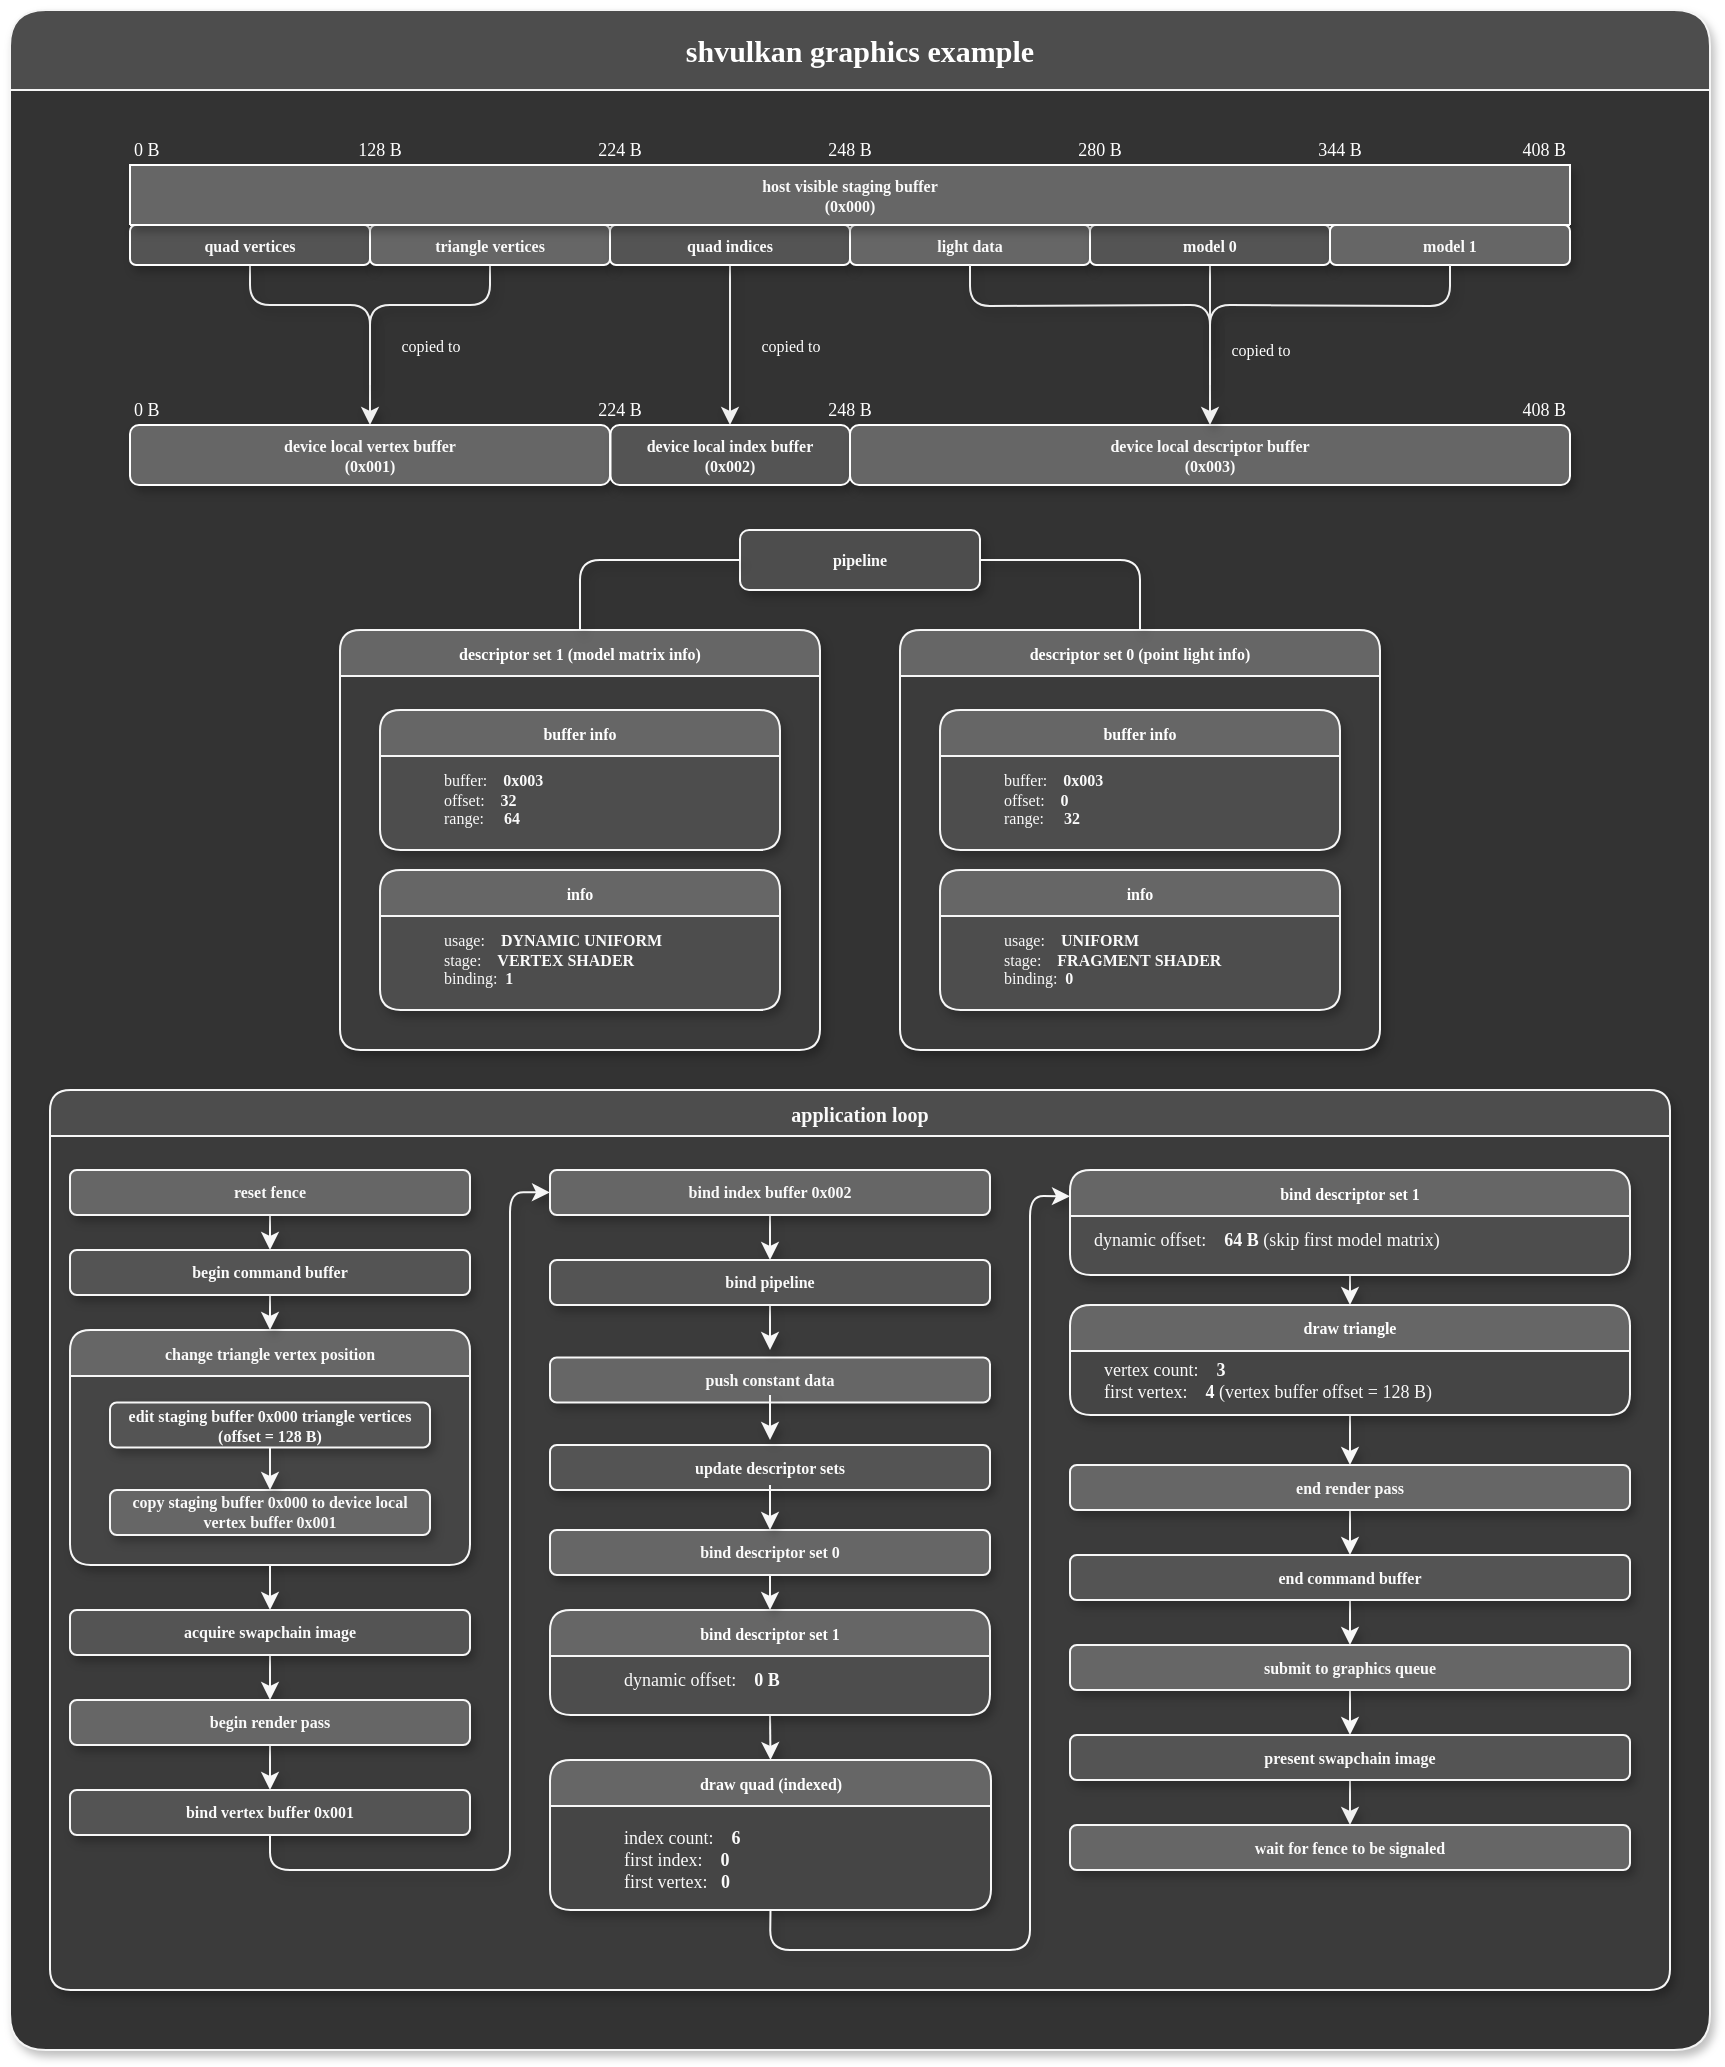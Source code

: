 <mxfile version="20.7.4" type="github">
  <diagram id="msj6TRXzUkbj3XtdeSZy" name="Page-1">
    <mxGraphModel dx="1687" dy="889" grid="1" gridSize="10" guides="1" tooltips="1" connect="1" arrows="1" fold="1" page="1" pageScale="1" pageWidth="850" pageHeight="1100" background="#ffffff" math="0" shadow="0">
      <root>
        <mxCell id="0" />
        <mxCell id="1" parent="0" />
        <mxCell id="vavf1w2fCHCmIrN-eqjR-23" value="&lt;font face=&quot;consolas&quot; style=&quot;font-size: 15px;&quot;&gt;shvulkan graphics example&lt;/font&gt;" style="swimlane;html=1;fontSize=12;startSize=40;labelBackgroundColor=none;whiteSpace=wrap;fontColor=#FFFFFF;fillColor=#4D4D4D;strokeColor=#F5F5F5;strokeWidth=1;rounded=1;swimlaneFillColor=#333333;shadow=1;" parent="1" vertex="1">
          <mxGeometry width="850" height="1020" as="geometry" />
        </mxCell>
        <mxCell id="vavf1w2fCHCmIrN-eqjR-227" value="&lt;font style=&quot;font-size: 10px;&quot;&gt;application loop&lt;/font&gt;" style="swimlane;whiteSpace=wrap;html=1;fontFamily=consolas;fontSize=8;fillColor=#4D4D4D;fontColor=#FAFAFA;strokeColor=#F7F7F7;swimlaneFillColor=#3b3b3b;shadow=1;rounded=1;labelBackgroundColor=none;" parent="vavf1w2fCHCmIrN-eqjR-23" vertex="1">
          <mxGeometry x="20" y="540" width="810" height="450" as="geometry" />
        </mxCell>
        <mxCell id="vavf1w2fCHCmIrN-eqjR-239" value="push constant data" style="whiteSpace=wrap;html=1;align=center;fontFamily=consolas;fontSize=8;fontStyle=1;fillColor=#666666;fontColor=#FAFAFA;strokeColor=#F7F7F7;swimlaneFillColor=none;rounded=1;shadow=1;labelBackgroundColor=none;" parent="vavf1w2fCHCmIrN-eqjR-227" vertex="1">
          <mxGeometry x="250" y="133.75" width="220" height="22.5" as="geometry" />
        </mxCell>
        <mxCell id="vavf1w2fCHCmIrN-eqjR-240" value="update descriptor sets" style="whiteSpace=wrap;html=1;align=center;fontFamily=consolas;fontSize=8;fontStyle=1;fillColor=#545454;fontColor=#FAFAFA;strokeColor=#F7F7F7;swimlaneFillColor=none;rounded=1;shadow=1;labelBackgroundColor=none;" parent="vavf1w2fCHCmIrN-eqjR-227" vertex="1">
          <mxGeometry x="250" y="177.5" width="220" height="22.5" as="geometry" />
        </mxCell>
        <mxCell id="vavf1w2fCHCmIrN-eqjR-241" value="bind descriptor set 0" style="whiteSpace=wrap;html=1;align=center;fontFamily=consolas;fontSize=8;fontStyle=1;fillColor=#666666;fontColor=#FAFAFA;strokeColor=#F7F7F7;swimlaneFillColor=none;rounded=1;shadow=1;labelBackgroundColor=none;" parent="vavf1w2fCHCmIrN-eqjR-227" vertex="1">
          <mxGeometry x="250" y="220" width="220" height="22.5" as="geometry" />
        </mxCell>
        <mxCell id="vavf1w2fCHCmIrN-eqjR-99" value="change triangle vertex position" style="swimlane;whiteSpace=wrap;html=1;fontFamily=consolas;fontSize=8;fontStyle=1;fillColor=#666666;strokeColor=#F7F7F7;fontColor=#FAFAFA;swimlaneFillColor=#454545;rounded=1;shadow=1;labelBackgroundColor=none;" parent="vavf1w2fCHCmIrN-eqjR-23" vertex="1">
          <mxGeometry x="30" y="660" width="200" height="117.5" as="geometry" />
        </mxCell>
        <mxCell id="jcEzH6TltJ--Tu3BSwTK-10" value="" style="endArrow=classic;html=1;exitX=0.5;exitY=1;exitDx=0;exitDy=0;fontFamily=consolas;fontSize=8;fontColor=#FAFAFA;strokeColor=#F0F0F0;strokeWidth=1;rounded=1;shadow=1;labelBackgroundColor=none;" parent="vavf1w2fCHCmIrN-eqjR-23" edge="1">
          <mxGeometry relative="1" as="geometry">
            <mxPoint x="120" y="127.5" as="sourcePoint" />
            <mxPoint x="180" y="207.5" as="targetPoint" />
            <Array as="points">
              <mxPoint x="120" y="147.5" />
              <mxPoint x="180" y="147.5" />
            </Array>
          </mxGeometry>
        </mxCell>
        <mxCell id="jcEzH6TltJ--Tu3BSwTK-11" value="copied to" style="edgeLabel;resizable=0;html=1;align=center;verticalAlign=middle;fontFamily=consolas;fontSize=8;fontColor=#FFFFFF;labelBackgroundColor=none;" parent="jcEzH6TltJ--Tu3BSwTK-10" connectable="0" vertex="1">
          <mxGeometry relative="1" as="geometry">
            <mxPoint x="40" y="20" as="offset" />
          </mxGeometry>
        </mxCell>
        <mxCell id="jcEzH6TltJ--Tu3BSwTK-15" value="" style="endArrow=none;html=1;rounded=1;entryX=0.5;entryY=1;entryDx=0;entryDy=0;fontFamily=consolas;fontSize=8;fontColor=#FAFAFA;strokeColor=#F0F0F0;strokeWidth=1;shadow=1;labelBackgroundColor=none;" parent="vavf1w2fCHCmIrN-eqjR-23" target="vavf1w2fCHCmIrN-eqjR-2" edge="1">
          <mxGeometry width="50" height="50" relative="1" as="geometry">
            <mxPoint x="180" y="187.5" as="sourcePoint" />
            <mxPoint x="240" y="127.5" as="targetPoint" />
            <Array as="points">
              <mxPoint x="180" y="147.5" />
              <mxPoint x="240" y="147.5" />
            </Array>
          </mxGeometry>
        </mxCell>
        <mxCell id="jcEzH6TltJ--Tu3BSwTK-43" value="" style="endArrow=classic;html=1;rounded=1;exitX=0.5;exitY=1;exitDx=0;exitDy=0;entryX=0.5;entryY=0;entryDx=0;entryDy=0;fontFamily=consolas;fontSize=8;fontColor=#FAFAFA;strokeColor=#F0F0F0;shadow=1;strokeWidth=1;labelBackgroundColor=none;" parent="vavf1w2fCHCmIrN-eqjR-23" edge="1">
          <mxGeometry relative="1" as="geometry">
            <mxPoint x="360" y="127.5" as="sourcePoint" />
            <mxPoint x="360" y="207.5" as="targetPoint" />
            <Array as="points">
              <mxPoint x="360" y="167.5" />
            </Array>
          </mxGeometry>
        </mxCell>
        <mxCell id="jcEzH6TltJ--Tu3BSwTK-53" value="copied to" style="edgeLabel;html=1;align=center;verticalAlign=middle;resizable=0;points=[];fontFamily=consolas;fontSize=8;fontColor=#FFFFFF;labelBackgroundColor=none;" parent="jcEzH6TltJ--Tu3BSwTK-43" vertex="1" connectable="0">
          <mxGeometry x="0.101" y="-1" relative="1" as="geometry">
            <mxPoint x="31" y="-4" as="offset" />
          </mxGeometry>
        </mxCell>
        <mxCell id="jcEzH6TltJ--Tu3BSwTK-59" value="" style="endArrow=none;html=1;rounded=1;shadow=1;jumpSize=6;fontFamily=consolas;fontSize=8;fontColor=#FAFAFA;strokeColor=#F0F0F0;strokeWidth=1;labelBackgroundColor=none;" parent="vavf1w2fCHCmIrN-eqjR-23" edge="1">
          <mxGeometry width="50" height="50" relative="1" as="geometry">
            <mxPoint x="600" y="167.5" as="sourcePoint" />
            <mxPoint x="600" y="127.5" as="targetPoint" />
          </mxGeometry>
        </mxCell>
        <mxCell id="jcEzH6TltJ--Tu3BSwTK-64" value="&lt;b style=&quot;font-size: 8px;&quot;&gt;pipeline&lt;/b&gt;" style="whiteSpace=wrap;html=1;align=center;verticalAlign=middle;treeFolding=1;treeMoving=1;newEdgeStyle={&quot;edgeStyle&quot;:&quot;elbowEdgeStyle&quot;,&quot;startArrow&quot;:&quot;none&quot;,&quot;endArrow&quot;:&quot;none&quot;};fontSize=8;fontFamily=consolas;fillColor=#4D4D4D;fontColor=#FAFAFA;strokeColor=#F7F7F7;rounded=1;shadow=1;labelBackgroundColor=none;" parent="vavf1w2fCHCmIrN-eqjR-23" vertex="1" collapsed="1">
          <mxGeometry x="365" y="260" width="120" height="30" as="geometry" />
        </mxCell>
        <mxCell id="jcEzH6TltJ--Tu3BSwTK-80" value="descriptor set 0 (point light info)" style="swimlane;whiteSpace=wrap;html=1;fontSize=8;fontFamily=consolas;fillColor=#666666;strokeColor=#F7F7F7;fontColor=#FFFFFF;rounded=1;swimlaneFillColor=#3B3B3B;strokeWidth=1;shadow=1;labelBackgroundColor=none;" parent="vavf1w2fCHCmIrN-eqjR-23" vertex="1">
          <mxGeometry x="445" y="310" width="240" height="210" as="geometry" />
        </mxCell>
        <mxCell id="jcEzH6TltJ--Tu3BSwTK-81" value="buffer info" style="swimlane;whiteSpace=wrap;html=1;fontSize=8;fontFamily=consolas;fillColor=#666666;fontColor=#FFFFFF;strokeColor=#F7F7F7;rounded=1;swimlaneFillColor=#4D4D4D;shadow=1;labelBackgroundColor=none;" parent="jcEzH6TltJ--Tu3BSwTK-80" vertex="1">
          <mxGeometry x="20" y="40" width="200" height="70" as="geometry" />
        </mxCell>
        <mxCell id="jcEzH6TltJ--Tu3BSwTK-82" value="buffer:&amp;nbsp; &amp;nbsp;&amp;nbsp;&lt;b style=&quot;font-size: 8px;&quot;&gt;0x003&lt;/b&gt;&lt;br style=&quot;font-size: 8px;&quot;&gt;offset:&amp;nbsp; &amp;nbsp;&amp;nbsp;&lt;b style=&quot;font-size: 8px;&quot;&gt;0&lt;br style=&quot;font-size: 8px;&quot;&gt;&lt;/b&gt;range:&amp;nbsp; &amp;nbsp; &amp;nbsp;&lt;b style=&quot;font-size: 8px;&quot;&gt;32&lt;/b&gt;" style="text;html=1;align=left;verticalAlign=middle;resizable=0;points=[];autosize=1;strokeColor=none;fillColor=none;fontSize=8;fontFamily=consolas;fontColor=#FAFAFA;labelBackgroundColor=none;shadow=1;" parent="jcEzH6TltJ--Tu3BSwTK-81" vertex="1">
          <mxGeometry x="30" y="25" width="90" height="40" as="geometry" />
        </mxCell>
        <mxCell id="jcEzH6TltJ--Tu3BSwTK-91" value="info" style="swimlane;whiteSpace=wrap;html=1;fontSize=8;fontFamily=consolas;fillColor=#666666;fontColor=#FFFFFF;strokeColor=#F7F7F7;rounded=1;swimlaneFillColor=#4D4D4D;shadow=1;labelBackgroundColor=none;" parent="jcEzH6TltJ--Tu3BSwTK-80" vertex="1">
          <mxGeometry x="20" y="120" width="200" height="70" as="geometry" />
        </mxCell>
        <mxCell id="jcEzH6TltJ--Tu3BSwTK-92" value="usage:&amp;nbsp; &amp;nbsp;&amp;nbsp;&lt;b style=&quot;font-size: 8px;&quot;&gt;UNIFORM&lt;/b&gt;&lt;br style=&quot;font-size: 8px;&quot;&gt;stage:&amp;nbsp; &amp;nbsp; &lt;b style=&quot;font-size: 8px;&quot;&gt;FRAGMENT&lt;/b&gt;&amp;nbsp;&lt;b style=&quot;font-size: 8px;&quot;&gt;SHADER&lt;/b&gt;&lt;br style=&quot;font-size: 8px;&quot;&gt;binding:&amp;nbsp; &lt;b style=&quot;font-size: 8px;&quot;&gt;0&lt;/b&gt;" style="text;html=1;align=left;verticalAlign=middle;resizable=0;points=[];autosize=1;strokeColor=none;fillColor=none;fontSize=8;fontFamily=consolas;fontColor=#FAFAFA;labelBackgroundColor=none;shadow=1;" parent="jcEzH6TltJ--Tu3BSwTK-91" vertex="1">
          <mxGeometry x="30" y="25" width="130" height="40" as="geometry" />
        </mxCell>
        <mxCell id="jcEzH6TltJ--Tu3BSwTK-93" value="descriptor set 1 (model matrix info)" style="swimlane;whiteSpace=wrap;html=1;fontSize=8;fontFamily=consolas;fillColor=#666666;fontColor=#FFFFFF;strokeColor=#F7F7F7;rounded=1;swimlaneFillColor=#3B3B3B;shadow=1;labelBackgroundColor=none;" parent="vavf1w2fCHCmIrN-eqjR-23" vertex="1">
          <mxGeometry x="165" y="310" width="240" height="210" as="geometry" />
        </mxCell>
        <mxCell id="jcEzH6TltJ--Tu3BSwTK-94" value="buffer info" style="swimlane;whiteSpace=wrap;html=1;fontSize=8;fontFamily=consolas;fillColor=#666666;strokeColor=#F7F7F7;fontColor=#FFFFFF;rounded=1;swimlaneFillColor=#4D4D4D;shadow=1;labelBackgroundColor=none;" parent="jcEzH6TltJ--Tu3BSwTK-93" vertex="1">
          <mxGeometry x="20" y="40" width="200" height="70" as="geometry" />
        </mxCell>
        <mxCell id="jcEzH6TltJ--Tu3BSwTK-95" value="buffer:&amp;nbsp; &amp;nbsp;&amp;nbsp;&lt;b style=&quot;font-size: 8px;&quot;&gt;0x003&lt;/b&gt;&lt;br style=&quot;font-size: 8px;&quot;&gt;offset:&amp;nbsp; &amp;nbsp; &lt;b style=&quot;font-size: 8px;&quot;&gt;32&lt;br style=&quot;font-size: 8px;&quot;&gt;&lt;/b&gt;range:&amp;nbsp; &amp;nbsp; &amp;nbsp;&lt;b style=&quot;font-size: 8px;&quot;&gt;64&lt;/b&gt;" style="text;html=1;align=left;verticalAlign=middle;resizable=0;points=[];autosize=1;strokeColor=none;fillColor=none;fontSize=8;fontFamily=consolas;fontColor=#FAFAFA;labelBackgroundColor=none;shadow=1;" parent="jcEzH6TltJ--Tu3BSwTK-94" vertex="1">
          <mxGeometry x="30" y="25" width="90" height="40" as="geometry" />
        </mxCell>
        <mxCell id="jcEzH6TltJ--Tu3BSwTK-96" value="info" style="swimlane;whiteSpace=wrap;html=1;fontSize=8;fontFamily=consolas;fillColor=#666666;strokeColor=#F7F7F7;fontColor=#FFFFFF;rounded=1;swimlaneFillColor=#4D4D4D;shadow=1;labelBackgroundColor=none;" parent="jcEzH6TltJ--Tu3BSwTK-93" vertex="1">
          <mxGeometry x="20" y="120" width="200" height="70" as="geometry" />
        </mxCell>
        <mxCell id="jcEzH6TltJ--Tu3BSwTK-97" value="usage:&amp;nbsp; &amp;nbsp;&amp;nbsp;&lt;b style=&quot;font-size: 8px;&quot;&gt;DYNAMIC UNIFORM&lt;/b&gt;&lt;br style=&quot;font-size: 8px;&quot;&gt;stage:&amp;nbsp; &amp;nbsp; &lt;b style=&quot;font-size: 8px;&quot;&gt;VERTEX SHADER&lt;/b&gt;&lt;br style=&quot;font-size: 8px;&quot;&gt;binding:&amp;nbsp; &lt;b style=&quot;font-size: 8px;&quot;&gt;1&lt;/b&gt;" style="text;html=1;align=left;verticalAlign=middle;resizable=0;points=[];autosize=1;strokeColor=none;fillColor=none;fontSize=8;fontFamily=consolas;fontColor=#FAFAFA;labelBackgroundColor=none;shadow=1;" parent="jcEzH6TltJ--Tu3BSwTK-96" vertex="1">
          <mxGeometry x="30" y="25" width="130" height="40" as="geometry" />
        </mxCell>
        <mxCell id="vavf1w2fCHCmIrN-eqjR-1" value="&lt;b style=&quot;font-size: 8px;&quot;&gt;&lt;font style=&quot;font-size: 8px;&quot;&gt;quad vertices&lt;/font&gt;&lt;/b&gt;" style="rounded=1;whiteSpace=wrap;html=1;labelBackgroundColor=none;fontFamily=consolas;fontSize=8;fillColor=#545454;fontColor=#FAFAFA;strokeColor=#FFFFFF;strokeWidth=1;shadow=1;swimlaneFillColor=none;" parent="vavf1w2fCHCmIrN-eqjR-23" vertex="1">
          <mxGeometry x="60" y="107.5" width="120" height="20" as="geometry" />
        </mxCell>
        <mxCell id="vavf1w2fCHCmIrN-eqjR-2" value="&lt;b style=&quot;font-size: 8px;&quot;&gt;triangle vertices&lt;/b&gt;" style="rounded=1;whiteSpace=wrap;html=1;labelBackgroundColor=none;fontFamily=consolas;fontSize=8;fillColor=#666666;fontColor=#FAFAFA;strokeColor=#FFFFFF;strokeWidth=1;shadow=1;swimlaneFillColor=none;" parent="vavf1w2fCHCmIrN-eqjR-23" vertex="1">
          <mxGeometry x="180" y="107.5" width="120" height="20" as="geometry" />
        </mxCell>
        <mxCell id="vavf1w2fCHCmIrN-eqjR-3" value="&lt;b style=&quot;font-size: 8px;&quot;&gt;quad indices&lt;/b&gt;" style="rounded=1;whiteSpace=wrap;html=1;labelBackgroundColor=none;fontFamily=consolas;fontSize=8;fillColor=#545454;fontColor=#FAFAFA;strokeColor=#FFFFFF;strokeWidth=1;shadow=1;swimlaneFillColor=none;" parent="vavf1w2fCHCmIrN-eqjR-23" vertex="1">
          <mxGeometry x="300" y="107.5" width="120" height="20" as="geometry" />
        </mxCell>
        <mxCell id="vavf1w2fCHCmIrN-eqjR-4" value="&lt;b style=&quot;font-size: 8px;&quot;&gt;light data&lt;/b&gt;" style="rounded=1;whiteSpace=wrap;html=1;labelBackgroundColor=none;fontFamily=consolas;fontSize=8;fillColor=#666666;fontColor=#FAFAFA;strokeColor=#FFFFFF;strokeWidth=1;shadow=1;swimlaneFillColor=none;" parent="vavf1w2fCHCmIrN-eqjR-23" vertex="1">
          <mxGeometry x="420" y="107.5" width="120" height="20" as="geometry" />
        </mxCell>
        <mxCell id="vavf1w2fCHCmIrN-eqjR-5" value="&lt;b style=&quot;font-size: 8px;&quot;&gt;model 0&lt;/b&gt;" style="rounded=1;whiteSpace=wrap;html=1;labelBackgroundColor=none;fontFamily=consolas;fontSize=8;fillColor=#545454;fontColor=#FAFAFA;strokeColor=#FFFFFF;strokeWidth=1;shadow=1;swimlaneFillColor=none;" parent="vavf1w2fCHCmIrN-eqjR-23" vertex="1">
          <mxGeometry x="540" y="107.5" width="120" height="20" as="geometry" />
        </mxCell>
        <mxCell id="vavf1w2fCHCmIrN-eqjR-16" value="&lt;font style=&quot;font-size: 8px;&quot;&gt;host visible staging buffer&lt;br&gt;(0x000)&lt;br&gt;&lt;/font&gt;" style="swimlane;whiteSpace=wrap;html=1;startSize=30;fontFamily=consolas;fontSize=8;fillColor=#666666;strokeColor=#FFFFFF;fontColor=#FAFAFA;rounded=1;strokeWidth=1;shadow=1;labelBackgroundColor=none;swimlaneFillColor=none;" parent="vavf1w2fCHCmIrN-eqjR-23" vertex="1">
          <mxGeometry x="60" y="77.5" width="720" height="30" as="geometry">
            <mxRectangle x="40" y="200" width="120" height="30" as="alternateBounds" />
          </mxGeometry>
        </mxCell>
        <mxCell id="vavf1w2fCHCmIrN-eqjR-6" value="&lt;b style=&quot;font-size: 8px;&quot;&gt;model 1&lt;/b&gt;" style="rounded=1;whiteSpace=wrap;html=1;labelBackgroundColor=none;fontFamily=consolas;fontSize=8;fillColor=#666666;fontColor=#FAFAFA;strokeColor=#FFFFFF;strokeWidth=1;shadow=1;swimlaneFillColor=none;" parent="vavf1w2fCHCmIrN-eqjR-23" vertex="1">
          <mxGeometry x="660" y="107.5" width="120" height="20" as="geometry" />
        </mxCell>
        <mxCell id="vavf1w2fCHCmIrN-eqjR-205" style="edgeStyle=none;rounded=0;jumpSize=6;orthogonalLoop=1;jettySize=auto;html=1;exitX=0.5;exitY=1;exitDx=0;exitDy=0;entryX=0.5;entryY=0;entryDx=0;entryDy=0;shadow=1;fontFamily=consolas;fontSize=8;sourcePerimeterSpacing=100;strokeColor=#F7F7F7;fontColor=#FAFAFA;labelBackgroundColor=none;" parent="vavf1w2fCHCmIrN-eqjR-23" source="vavf1w2fCHCmIrN-eqjR-95" target="vavf1w2fCHCmIrN-eqjR-96" edge="1">
          <mxGeometry relative="1" as="geometry" />
        </mxCell>
        <mxCell id="vavf1w2fCHCmIrN-eqjR-95" value="reset fence" style="whiteSpace=wrap;html=1;align=center;fontFamily=consolas;fontSize=8;fontStyle=1;fillColor=#666666;strokeColor=#F7F7F7;fontColor=#FAFAFA;rounded=1;swimlaneFillColor=none;shadow=1;labelBackgroundColor=none;" parent="vavf1w2fCHCmIrN-eqjR-23" vertex="1">
          <mxGeometry x="30" y="580" width="200" height="22.5" as="geometry" />
        </mxCell>
        <mxCell id="vavf1w2fCHCmIrN-eqjR-208" style="edgeStyle=none;rounded=0;jumpSize=6;orthogonalLoop=1;jettySize=auto;html=1;exitX=0.5;exitY=1;exitDx=0;exitDy=0;entryX=0.5;entryY=0;entryDx=0;entryDy=0;shadow=1;fontFamily=consolas;fontSize=8;sourcePerimeterSpacing=100;strokeColor=#F7F7F7;fontColor=#FAFAFA;labelBackgroundColor=none;" parent="vavf1w2fCHCmIrN-eqjR-23" source="vavf1w2fCHCmIrN-eqjR-96" target="vavf1w2fCHCmIrN-eqjR-99" edge="1">
          <mxGeometry relative="1" as="geometry" />
        </mxCell>
        <mxCell id="vavf1w2fCHCmIrN-eqjR-96" value="begin command buffer" style="whiteSpace=wrap;html=1;align=center;fontFamily=consolas;fontSize=8;fontStyle=1;fillColor=#545454;strokeColor=#F7F7F7;fontColor=#FAFAFA;swimlaneFillColor=none;rounded=1;shadow=1;labelBackgroundColor=none;" parent="vavf1w2fCHCmIrN-eqjR-23" vertex="1">
          <mxGeometry x="30" y="620" width="200" height="22.5" as="geometry" />
        </mxCell>
        <mxCell id="vavf1w2fCHCmIrN-eqjR-209" style="edgeStyle=none;rounded=0;jumpSize=6;orthogonalLoop=1;jettySize=auto;html=1;exitX=0.5;exitY=1;exitDx=0;exitDy=0;entryX=0.5;entryY=0;entryDx=0;entryDy=0;shadow=1;fontFamily=consolas;fontSize=8;sourcePerimeterSpacing=100;strokeColor=#F7F7F7;fontColor=#FAFAFA;labelBackgroundColor=none;" parent="vavf1w2fCHCmIrN-eqjR-23" source="vavf1w2fCHCmIrN-eqjR-99" target="vavf1w2fCHCmIrN-eqjR-104" edge="1">
          <mxGeometry relative="1" as="geometry" />
        </mxCell>
        <mxCell id="vavf1w2fCHCmIrN-eqjR-199" style="edgeStyle=none;rounded=0;jumpSize=6;orthogonalLoop=1;jettySize=auto;html=1;exitX=0.5;exitY=1;exitDx=0;exitDy=0;entryX=0.5;entryY=0;entryDx=0;entryDy=0;shadow=1;fontFamily=consolas;fontSize=8;sourcePerimeterSpacing=100;strokeColor=#F7F7F7;fontColor=#FAFAFA;labelBackgroundColor=none;" parent="vavf1w2fCHCmIrN-eqjR-23" source="vavf1w2fCHCmIrN-eqjR-104" target="vavf1w2fCHCmIrN-eqjR-106" edge="1">
          <mxGeometry relative="1" as="geometry" />
        </mxCell>
        <mxCell id="vavf1w2fCHCmIrN-eqjR-104" value="acquire swapchain image" style="whiteSpace=wrap;html=1;align=center;fontFamily=consolas;fontSize=8;fontStyle=1;fillColor=#545454;strokeColor=#F7F7F7;fontColor=#FAFAFA;swimlaneFillColor=none;rounded=1;shadow=1;labelBackgroundColor=none;" parent="vavf1w2fCHCmIrN-eqjR-23" vertex="1">
          <mxGeometry x="30" y="800" width="200" height="22.5" as="geometry" />
        </mxCell>
        <mxCell id="vavf1w2fCHCmIrN-eqjR-197" style="edgeStyle=none;rounded=0;jumpSize=6;orthogonalLoop=1;jettySize=auto;html=1;exitX=0.5;exitY=1;exitDx=0;exitDy=0;entryX=0.5;entryY=0;entryDx=0;entryDy=0;shadow=1;fontFamily=consolas;fontSize=8;sourcePerimeterSpacing=100;strokeColor=#F7F7F7;fontColor=#FAFAFA;labelBackgroundColor=none;" parent="vavf1w2fCHCmIrN-eqjR-23" source="vavf1w2fCHCmIrN-eqjR-106" target="vavf1w2fCHCmIrN-eqjR-108" edge="1">
          <mxGeometry relative="1" as="geometry" />
        </mxCell>
        <mxCell id="vavf1w2fCHCmIrN-eqjR-106" value="begin render pass" style="whiteSpace=wrap;html=1;align=center;fontFamily=consolas;fontSize=8;fontStyle=1;fillColor=#666666;strokeColor=#F7F7F7;fontColor=#FAFAFA;swimlaneFillColor=none;rounded=1;shadow=1;labelBackgroundColor=none;" parent="vavf1w2fCHCmIrN-eqjR-23" vertex="1">
          <mxGeometry x="30" y="845" width="200" height="22.5" as="geometry" />
        </mxCell>
        <mxCell id="vavf1w2fCHCmIrN-eqjR-108" value="bind vertex buffer 0x001" style="whiteSpace=wrap;html=1;align=center;fontFamily=consolas;fontSize=8;fontStyle=1;fillColor=#545454;strokeColor=#F7F7F7;fontColor=#FAFAFA;swimlaneFillColor=none;rounded=1;shadow=1;labelBackgroundColor=none;" parent="vavf1w2fCHCmIrN-eqjR-23" vertex="1">
          <mxGeometry x="30" y="890" width="200" height="22.5" as="geometry" />
        </mxCell>
        <mxCell id="vavf1w2fCHCmIrN-eqjR-109" value="" style="endArrow=classic;html=1;rounded=1;shadow=1;fontFamily=consolas;fontSize=8;sourcePerimeterSpacing=100;jumpSize=6;exitX=0.5;exitY=1;exitDx=0;exitDy=0;fontStyle=1;entryX=0;entryY=0.5;entryDx=0;entryDy=0;strokeColor=#F7F7F7;fontColor=#FAFAFA;labelBackgroundColor=none;" parent="vavf1w2fCHCmIrN-eqjR-23" source="vavf1w2fCHCmIrN-eqjR-108" target="vavf1w2fCHCmIrN-eqjR-141" edge="1">
          <mxGeometry width="50" height="50" relative="1" as="geometry">
            <mxPoint x="132.86" y="912.5" as="sourcePoint" />
            <mxPoint x="290" y="690" as="targetPoint" />
            <Array as="points">
              <mxPoint x="130" y="930" />
              <mxPoint x="250" y="930" />
              <mxPoint x="250" y="591" />
            </Array>
          </mxGeometry>
        </mxCell>
        <mxCell id="vavf1w2fCHCmIrN-eqjR-211" style="edgeStyle=none;rounded=0;jumpSize=6;orthogonalLoop=1;jettySize=auto;html=1;exitX=0.5;exitY=1;exitDx=0;exitDy=0;entryX=0.5;entryY=0;entryDx=0;entryDy=0;shadow=1;fontFamily=consolas;fontSize=8;sourcePerimeterSpacing=100;strokeColor=#F7F7F7;fontColor=#FAFAFA;labelBackgroundColor=none;" parent="vavf1w2fCHCmIrN-eqjR-23" source="vavf1w2fCHCmIrN-eqjR-141" target="vavf1w2fCHCmIrN-eqjR-143" edge="1">
          <mxGeometry relative="1" as="geometry" />
        </mxCell>
        <mxCell id="vavf1w2fCHCmIrN-eqjR-141" value="bind index buffer 0x002" style="whiteSpace=wrap;html=1;align=center;fontFamily=consolas;fontSize=8;fontStyle=1;fillColor=#666666;fontColor=#FAFAFA;strokeColor=#F7F7F7;swimlaneFillColor=none;rounded=1;shadow=1;labelBackgroundColor=none;" parent="vavf1w2fCHCmIrN-eqjR-23" vertex="1">
          <mxGeometry x="270" y="580" width="220" height="22.5" as="geometry" />
        </mxCell>
        <mxCell id="vavf1w2fCHCmIrN-eqjR-214" style="edgeStyle=none;rounded=0;jumpSize=6;orthogonalLoop=1;jettySize=auto;html=1;exitX=0.5;exitY=1;exitDx=0;exitDy=0;entryX=0.5;entryY=0;entryDx=0;entryDy=0;shadow=1;fontFamily=consolas;fontSize=8;sourcePerimeterSpacing=100;strokeColor=#F7F7F7;fontColor=#FAFAFA;labelBackgroundColor=none;" parent="vavf1w2fCHCmIrN-eqjR-23" source="vavf1w2fCHCmIrN-eqjR-143" edge="1">
          <mxGeometry relative="1" as="geometry">
            <mxPoint x="380" y="670" as="targetPoint" />
          </mxGeometry>
        </mxCell>
        <mxCell id="vavf1w2fCHCmIrN-eqjR-143" value="bind pipeline" style="whiteSpace=wrap;html=1;align=center;fontFamily=consolas;fontSize=8;fontStyle=1;fillColor=#545454;fontColor=#FAFAFA;strokeColor=#F7F7F7;swimlaneFillColor=none;rounded=1;shadow=1;labelBackgroundColor=none;" parent="vavf1w2fCHCmIrN-eqjR-23" vertex="1">
          <mxGeometry x="270" y="625" width="220" height="22.5" as="geometry" />
        </mxCell>
        <mxCell id="vavf1w2fCHCmIrN-eqjR-215" style="edgeStyle=none;rounded=0;jumpSize=6;orthogonalLoop=1;jettySize=auto;html=1;exitX=0.5;exitY=1;exitDx=0;exitDy=0;entryX=0.5;entryY=0;entryDx=0;entryDy=0;shadow=1;fontFamily=consolas;fontSize=8;sourcePerimeterSpacing=100;strokeColor=#F7F7F7;fontColor=#FAFAFA;labelBackgroundColor=none;" parent="vavf1w2fCHCmIrN-eqjR-23" edge="1">
          <mxGeometry relative="1" as="geometry">
            <mxPoint x="380" y="692.5" as="sourcePoint" />
            <mxPoint x="380" y="715" as="targetPoint" />
          </mxGeometry>
        </mxCell>
        <mxCell id="vavf1w2fCHCmIrN-eqjR-216" style="edgeStyle=none;rounded=0;jumpSize=6;orthogonalLoop=1;jettySize=auto;html=1;exitX=0.5;exitY=1;exitDx=0;exitDy=0;entryX=0.5;entryY=0;entryDx=0;entryDy=0;shadow=1;fontFamily=consolas;fontSize=8;sourcePerimeterSpacing=100;strokeColor=#F7F7F7;fontColor=#FAFAFA;labelBackgroundColor=none;" parent="vavf1w2fCHCmIrN-eqjR-23" edge="1">
          <mxGeometry relative="1" as="geometry">
            <mxPoint x="380" y="737.5" as="sourcePoint" />
            <mxPoint x="380" y="760" as="targetPoint" />
          </mxGeometry>
        </mxCell>
        <mxCell id="vavf1w2fCHCmIrN-eqjR-219" style="edgeStyle=none;rounded=0;jumpSize=6;orthogonalLoop=1;jettySize=auto;html=1;exitX=0.5;exitY=1;exitDx=0;exitDy=0;entryX=0.5;entryY=0;entryDx=0;entryDy=0;shadow=1;fontFamily=consolas;fontSize=8;sourcePerimeterSpacing=100;strokeColor=#F7F7F7;fontColor=#FAFAFA;labelBackgroundColor=none;" parent="vavf1w2fCHCmIrN-eqjR-23" source="vavf1w2fCHCmIrN-eqjR-149" target="vavf1w2fCHCmIrN-eqjR-154" edge="1">
          <mxGeometry relative="1" as="geometry" />
        </mxCell>
        <mxCell id="vavf1w2fCHCmIrN-eqjR-149" value="bind descriptor set 1" style="swimlane;whiteSpace=wrap;html=1;fontFamily=consolas;fontSize=8;fillColor=#666666;fontColor=#FFFFFF;strokeColor=#F7F7F7;swimlaneFillColor=#4D4D4D;rounded=1;shadow=1;labelBackgroundColor=none;" parent="vavf1w2fCHCmIrN-eqjR-23" vertex="1">
          <mxGeometry x="270" y="800" width="220" height="52.5" as="geometry" />
        </mxCell>
        <mxCell id="vavf1w2fCHCmIrN-eqjR-150" value="dynamic offset:&amp;nbsp; &amp;nbsp;&amp;nbsp;&lt;b&gt;0 B&lt;/b&gt;" style="text;html=1;align=left;verticalAlign=middle;resizable=0;points=[];autosize=1;strokeColor=none;fillColor=none;fontSize=9;fontFamily=consolas;fontColor=#FAFAFA;shadow=1;labelBackgroundColor=none;" parent="vavf1w2fCHCmIrN-eqjR-149" vertex="1">
          <mxGeometry x="35" y="25" width="130" height="20" as="geometry" />
        </mxCell>
        <mxCell id="vavf1w2fCHCmIrN-eqjR-218" style="edgeStyle=none;rounded=0;jumpSize=6;orthogonalLoop=1;jettySize=auto;html=1;exitX=0.5;exitY=1;exitDx=0;exitDy=0;entryX=0.5;entryY=0;entryDx=0;entryDy=0;shadow=1;fontFamily=consolas;fontSize=8;sourcePerimeterSpacing=100;strokeColor=#F7F7F7;fontColor=#FAFAFA;labelBackgroundColor=none;" parent="vavf1w2fCHCmIrN-eqjR-23" target="vavf1w2fCHCmIrN-eqjR-149" edge="1">
          <mxGeometry relative="1" as="geometry">
            <mxPoint x="380" y="782.5" as="sourcePoint" />
          </mxGeometry>
        </mxCell>
        <mxCell id="vavf1w2fCHCmIrN-eqjR-154" value="draw quad (indexed)" style="swimlane;whiteSpace=wrap;html=1;fontFamily=consolas;fontSize=8;fillColor=#666666;strokeColor=#F7F7F7;fontColor=#FFFFFF;swimlaneFillColor=#454545;rounded=1;shadow=1;labelBackgroundColor=none;" parent="vavf1w2fCHCmIrN-eqjR-23" vertex="1">
          <mxGeometry x="270" y="875" width="220.5" height="75" as="geometry" />
        </mxCell>
        <mxCell id="vavf1w2fCHCmIrN-eqjR-156" value="" style="endArrow=classic;html=1;shadow=1;fontFamily=consolas;fontSize=8;sourcePerimeterSpacing=100;jumpSize=6;entryX=0;entryY=0.25;entryDx=0;entryDy=0;exitX=0.5;exitY=1;exitDx=0;exitDy=0;strokeColor=#F7F7F7;fontColor=#FAFAFA;labelBackgroundColor=none;rounded=1;" parent="vavf1w2fCHCmIrN-eqjR-23" source="vavf1w2fCHCmIrN-eqjR-154" target="vavf1w2fCHCmIrN-eqjR-172" edge="1">
          <mxGeometry width="50" height="50" relative="1" as="geometry">
            <mxPoint x="380" y="970" as="sourcePoint" />
            <mxPoint x="530" y="590" as="targetPoint" />
            <Array as="points">
              <mxPoint x="380" y="970" />
              <mxPoint x="510" y="970" />
              <mxPoint x="510" y="593" />
            </Array>
          </mxGeometry>
        </mxCell>
        <mxCell id="vavf1w2fCHCmIrN-eqjR-222" style="edgeStyle=none;rounded=0;jumpSize=6;orthogonalLoop=1;jettySize=auto;html=1;exitX=0.5;exitY=1;exitDx=0;exitDy=0;entryX=0.5;entryY=0;entryDx=0;entryDy=0;shadow=1;fontFamily=consolas;fontSize=8;sourcePerimeterSpacing=100;strokeColor=#F7F7F7;fontColor=#FAFAFA;labelBackgroundColor=none;" parent="vavf1w2fCHCmIrN-eqjR-23" source="vavf1w2fCHCmIrN-eqjR-172" target="vavf1w2fCHCmIrN-eqjR-175" edge="1">
          <mxGeometry relative="1" as="geometry" />
        </mxCell>
        <mxCell id="vavf1w2fCHCmIrN-eqjR-172" value="bind descriptor set 1" style="swimlane;whiteSpace=wrap;html=1;fontFamily=consolas;fontSize=8;fillColor=#666666;fontColor=#FFFFFF;strokeColor=#F7F7F7;swimlaneFillColor=#4D4D4D;rounded=1;shadow=1;labelBackgroundColor=none;" parent="vavf1w2fCHCmIrN-eqjR-23" vertex="1">
          <mxGeometry x="530" y="580" width="280" height="52.5" as="geometry" />
        </mxCell>
        <mxCell id="vavf1w2fCHCmIrN-eqjR-173" value="dynamic offset:&amp;nbsp; &amp;nbsp; &lt;b&gt;64&amp;nbsp;B &lt;/b&gt;(skip first model matrix)" style="text;html=1;align=left;verticalAlign=middle;resizable=0;points=[];autosize=1;strokeColor=none;fillColor=none;fontSize=9;fontFamily=consolas;fontColor=#FAFAFA;shadow=1;labelBackgroundColor=none;" parent="vavf1w2fCHCmIrN-eqjR-172" vertex="1">
          <mxGeometry x="10.0" y="25" width="270" height="20" as="geometry" />
        </mxCell>
        <mxCell id="vavf1w2fCHCmIrN-eqjR-224" style="edgeStyle=none;rounded=0;jumpSize=6;orthogonalLoop=1;jettySize=auto;html=1;exitX=0.5;exitY=1;exitDx=0;exitDy=0;entryX=0.5;entryY=0;entryDx=0;entryDy=0;shadow=1;fontFamily=consolas;fontSize=8;sourcePerimeterSpacing=100;strokeColor=#F7F7F7;fontColor=#FAFAFA;labelBackgroundColor=none;" parent="vavf1w2fCHCmIrN-eqjR-23" source="vavf1w2fCHCmIrN-eqjR-175" target="vavf1w2fCHCmIrN-eqjR-178" edge="1">
          <mxGeometry relative="1" as="geometry" />
        </mxCell>
        <mxCell id="vavf1w2fCHCmIrN-eqjR-175" value="draw triangle" style="swimlane;whiteSpace=wrap;html=1;fontFamily=consolas;fontSize=8;fillColor=#666666;strokeColor=#F7F7F7;fontColor=#FFFFFF;rounded=1;shadow=1;swimlaneFillColor=#454545;labelBackgroundColor=none;" parent="vavf1w2fCHCmIrN-eqjR-23" vertex="1">
          <mxGeometry x="530" y="647.5" width="280" height="55" as="geometry" />
        </mxCell>
        <mxCell id="vavf1w2fCHCmIrN-eqjR-223" style="edgeStyle=none;rounded=0;jumpSize=6;orthogonalLoop=1;jettySize=auto;html=1;exitX=0.5;exitY=1;exitDx=0;exitDy=0;entryX=0.5;entryY=0;entryDx=0;entryDy=0;shadow=1;fontFamily=consolas;fontSize=8;sourcePerimeterSpacing=100;strokeColor=#F7F7F7;fontColor=#FAFAFA;labelBackgroundColor=none;" parent="vavf1w2fCHCmIrN-eqjR-23" source="vavf1w2fCHCmIrN-eqjR-178" target="vavf1w2fCHCmIrN-eqjR-180" edge="1">
          <mxGeometry relative="1" as="geometry" />
        </mxCell>
        <mxCell id="vavf1w2fCHCmIrN-eqjR-178" value="end render pass" style="whiteSpace=wrap;html=1;align=center;fontFamily=consolas;fontSize=8;fontStyle=1;fillColor=#666666;fontColor=#FAFAFA;strokeColor=#F7F7F7;swimlaneFillColor=none;rounded=1;shadow=1;labelBackgroundColor=none;" parent="vavf1w2fCHCmIrN-eqjR-23" vertex="1">
          <mxGeometry x="530" y="727.5" width="280" height="22.5" as="geometry" />
        </mxCell>
        <mxCell id="vavf1w2fCHCmIrN-eqjR-225" style="edgeStyle=none;rounded=0;jumpSize=6;orthogonalLoop=1;jettySize=auto;html=1;exitX=0.5;exitY=1;exitDx=0;exitDy=0;entryX=0.5;entryY=0;entryDx=0;entryDy=0;shadow=1;fontFamily=consolas;fontSize=8;sourcePerimeterSpacing=100;strokeColor=#F7F7F7;fontColor=#FAFAFA;labelBackgroundColor=none;" parent="vavf1w2fCHCmIrN-eqjR-23" source="vavf1w2fCHCmIrN-eqjR-180" target="vavf1w2fCHCmIrN-eqjR-182" edge="1">
          <mxGeometry relative="1" as="geometry" />
        </mxCell>
        <mxCell id="vavf1w2fCHCmIrN-eqjR-180" value="end command buffer&lt;span data-darkreader-inline-color=&quot;&quot; style=&quot;font-family: monospace; font-size: 0px; font-weight: 400; text-align: start; --darkreader-inline-color:rgba(222, 220, 217, 0);&quot;&gt;%3CmxGraphModel%3E%3Croot%3E%3CmxCell%20id%3D%220%22%2F%3E%3CmxCell%20id%3D%221%22%20parent%3D%220%22%2F%3E%3CmxCell%20id%3D%222%22%20value%3D%22%22%20style%3D%22endArrow%3Dclassic%3Bhtml%3D1%3Brounded%3D0%3Bshadow%3D0%3BfontFamily%3Dconsolas%3BfontSize%3D8%3BsourcePerimeterSpacing%3D100%3BjumpSize%3D6%3BexitX%3D0.5%3BexitY%3D1%3BexitDx%3D0%3BexitDy%3D0%3BentryX%3D0.5%3BentryY%3D0%3BentryDx%3D0%3BentryDy%3D0%3BfontStyle%3D1%22%20edge%3D%221%22%20target%3D%223%22%20parent%3D%221%22%3E%3CmxGeometry%20width%3D%2250%22%20height%3D%2250%22%20relative%3D%221%22%20as%3D%22geometry%22%3E%3CmxPoint%20x%3D%22648.61%22%20y%3D%221150%22%20as%3D%22sourcePoint%22%2F%3E%3CmxPoint%20x%3D%22-731.39%22%20y%3D%22395%22%20as%3D%22targetPoint%22%2F%3E%3C%2FmxGeometry%3E%3C%2FmxCell%3E%3CmxCell%20id%3D%223%22%20value%3D%22end%20render%20pass%22%20style%3D%22whiteSpace%3Dwrap%3Bhtml%3D1%3Balign%3Dcenter%3BfontFamily%3Dconsolas%3BfontSize%3D8%3BfontStyle%3D1%22%20vertex%3D%221%22%20parent%3D%221%22%3E%3CmxGeometry%20x%3D%22588.75%22%20y%3D%221172.5%22%20width%3D%22120%22%20height%3D%2222.5%22%20as%3D%22geometry%22%2F%3E%3C%2FmxCell%3E%3C%2Froot%3E%3C%2FmxGraphModel%3E&lt;/span&gt;" style="whiteSpace=wrap;html=1;align=center;fontFamily=consolas;fontSize=8;fontStyle=1;fillColor=#545454;fontColor=#FAFAFA;strokeColor=#F7F7F7;swimlaneFillColor=none;rounded=1;shadow=1;labelBackgroundColor=none;" parent="vavf1w2fCHCmIrN-eqjR-23" vertex="1">
          <mxGeometry x="530" y="772.5" width="280" height="22.5" as="geometry" />
        </mxCell>
        <mxCell id="vavf1w2fCHCmIrN-eqjR-226" style="edgeStyle=none;rounded=0;jumpSize=6;orthogonalLoop=1;jettySize=auto;html=1;exitX=0.5;exitY=1;exitDx=0;exitDy=0;entryX=0.5;entryY=0;entryDx=0;entryDy=0;shadow=1;fontFamily=consolas;fontSize=8;sourcePerimeterSpacing=100;strokeColor=#F7F7F7;fontColor=#FAFAFA;labelBackgroundColor=none;" parent="vavf1w2fCHCmIrN-eqjR-23" source="vavf1w2fCHCmIrN-eqjR-182" target="vavf1w2fCHCmIrN-eqjR-184" edge="1">
          <mxGeometry relative="1" as="geometry" />
        </mxCell>
        <mxCell id="vavf1w2fCHCmIrN-eqjR-182" value="submit to graphics queue" style="whiteSpace=wrap;html=1;align=center;fontFamily=consolas;fontSize=8;fontStyle=1;fillColor=#666666;fontColor=#FAFAFA;strokeColor=#F7F7F7;swimlaneFillColor=none;rounded=1;shadow=1;labelBackgroundColor=none;" parent="vavf1w2fCHCmIrN-eqjR-23" vertex="1">
          <mxGeometry x="530" y="817.5" width="280" height="22.5" as="geometry" />
        </mxCell>
        <mxCell id="vavf1w2fCHCmIrN-eqjR-258" style="edgeStyle=orthogonalEdgeStyle;rounded=1;sketch=0;orthogonalLoop=1;jettySize=auto;html=1;exitX=0.5;exitY=1;exitDx=0;exitDy=0;entryX=0.5;entryY=0;entryDx=0;entryDy=0;shadow=1;labelBackgroundColor=none;strokeColor=#F0F0F0;strokeWidth=1;fontFamily=consolas;fontSize=12;fontColor=#FFFFFF;" parent="vavf1w2fCHCmIrN-eqjR-23" source="vavf1w2fCHCmIrN-eqjR-184" target="vavf1w2fCHCmIrN-eqjR-186" edge="1">
          <mxGeometry relative="1" as="geometry" />
        </mxCell>
        <mxCell id="vavf1w2fCHCmIrN-eqjR-184" value="present swapchain image" style="whiteSpace=wrap;html=1;align=center;fontFamily=consolas;fontSize=8;fontStyle=1;fillColor=#545454;fontColor=#FAFAFA;strokeColor=#F7F7F7;swimlaneFillColor=none;rounded=1;shadow=1;labelBackgroundColor=none;" parent="vavf1w2fCHCmIrN-eqjR-23" vertex="1">
          <mxGeometry x="530" y="862.5" width="280" height="22.5" as="geometry" />
        </mxCell>
        <mxCell id="vavf1w2fCHCmIrN-eqjR-186" value="wait for fence to be signaled" style="whiteSpace=wrap;html=1;align=center;fontFamily=consolas;fontSize=8;fontStyle=1;fillColor=#666666;fontColor=#FAFAFA;strokeColor=#F7F7F7;swimlaneFillColor=none;rounded=1;shadow=1;labelBackgroundColor=none;" parent="vavf1w2fCHCmIrN-eqjR-23" vertex="1">
          <mxGeometry x="530" y="907.5" width="280" height="22.5" as="geometry" />
        </mxCell>
        <mxCell id="vavf1w2fCHCmIrN-eqjR-190" value="" style="endArrow=none;html=1;rounded=1;shadow=1;fontFamily=consolas;fontSize=8;sourcePerimeterSpacing=100;jumpSize=6;exitX=1;exitY=0.5;exitDx=0;exitDy=0;entryX=0.5;entryY=0;entryDx=0;entryDy=0;strokeColor=#F7F7F7;strokeWidth=1;fontColor=#FAFAFA;labelBackgroundColor=none;" parent="vavf1w2fCHCmIrN-eqjR-23" source="jcEzH6TltJ--Tu3BSwTK-64" target="jcEzH6TltJ--Tu3BSwTK-80" edge="1">
          <mxGeometry width="50" height="50" relative="1" as="geometry">
            <mxPoint x="595" y="310" as="sourcePoint" />
            <mxPoint x="765" y="275" as="targetPoint" />
            <Array as="points">
              <mxPoint x="565" y="275" />
            </Array>
          </mxGeometry>
        </mxCell>
        <mxCell id="vavf1w2fCHCmIrN-eqjR-191" value="" style="endArrow=none;html=1;rounded=1;shadow=1;fontFamily=consolas;fontSize=8;sourcePerimeterSpacing=100;jumpSize=6;exitX=0.5;exitY=0;exitDx=0;exitDy=0;entryX=0;entryY=0.5;entryDx=0;entryDy=0;strokeColor=#F7F7F7;strokeWidth=1;fontColor=#FAFAFA;labelBackgroundColor=none;" parent="vavf1w2fCHCmIrN-eqjR-23" source="jcEzH6TltJ--Tu3BSwTK-93" target="jcEzH6TltJ--Tu3BSwTK-64" edge="1">
          <mxGeometry width="50" height="50" relative="1" as="geometry">
            <mxPoint x="265" y="310" as="sourcePoint" />
            <mxPoint x="315" y="260" as="targetPoint" />
            <Array as="points">
              <mxPoint x="285" y="275" />
            </Array>
          </mxGeometry>
        </mxCell>
        <mxCell id="vavf1w2fCHCmIrN-eqjR-9" value="128 B" style="text;html=1;strokeColor=none;fillColor=none;align=center;verticalAlign=bottom;whiteSpace=wrap;rounded=0;fontFamily=consolas;fontSize=9;fontColor=#FFFFFF;" parent="vavf1w2fCHCmIrN-eqjR-23" vertex="1">
          <mxGeometry x="160" y="60" width="50" height="17.5" as="geometry" />
        </mxCell>
        <mxCell id="vavf1w2fCHCmIrN-eqjR-10" value="224 B" style="text;html=1;strokeColor=none;fillColor=none;align=center;verticalAlign=bottom;whiteSpace=wrap;rounded=0;fontFamily=consolas;fontSize=9;fontColor=#FFFFFF;" parent="vavf1w2fCHCmIrN-eqjR-23" vertex="1">
          <mxGeometry x="280" y="60" width="50" height="17.5" as="geometry" />
        </mxCell>
        <mxCell id="vavf1w2fCHCmIrN-eqjR-11" value="280 B" style="text;html=1;strokeColor=none;fillColor=none;align=center;verticalAlign=bottom;whiteSpace=wrap;rounded=0;fontFamily=consolas;fontSize=9;fontColor=#FFFFFF;" parent="vavf1w2fCHCmIrN-eqjR-23" vertex="1">
          <mxGeometry x="520" y="60" width="50" height="17.5" as="geometry" />
        </mxCell>
        <mxCell id="vavf1w2fCHCmIrN-eqjR-12" value="344 B" style="text;html=1;strokeColor=none;fillColor=none;align=center;verticalAlign=bottom;whiteSpace=wrap;rounded=0;fontFamily=consolas;fontSize=9;fontColor=#FFFFFF;" parent="vavf1w2fCHCmIrN-eqjR-23" vertex="1">
          <mxGeometry x="640" y="60" width="50" height="17.5" as="geometry" />
        </mxCell>
        <mxCell id="vavf1w2fCHCmIrN-eqjR-13" value="408 B" style="text;html=1;strokeColor=none;fillColor=none;align=right;verticalAlign=bottom;whiteSpace=wrap;rounded=0;fontFamily=consolas;fontSize=9;fontColor=#FFFFFF;" parent="vavf1w2fCHCmIrN-eqjR-23" vertex="1">
          <mxGeometry x="730" y="60" width="50" height="17.5" as="geometry" />
        </mxCell>
        <mxCell id="vavf1w2fCHCmIrN-eqjR-14" value="248 B" style="text;html=1;strokeColor=none;fillColor=none;align=center;verticalAlign=bottom;whiteSpace=wrap;rounded=0;fontFamily=consolas;fontSize=9;fontColor=#FFFFFF;" parent="vavf1w2fCHCmIrN-eqjR-23" vertex="1">
          <mxGeometry x="395" y="60" width="50" height="17.5" as="geometry" />
        </mxCell>
        <mxCell id="vavf1w2fCHCmIrN-eqjR-25" value="0 B" style="text;html=1;strokeColor=none;fillColor=none;align=left;verticalAlign=bottom;whiteSpace=wrap;rounded=0;fontFamily=consolas;fontSize=9;fontColor=#FFFFFF;" parent="vavf1w2fCHCmIrN-eqjR-23" vertex="1">
          <mxGeometry x="60" y="60" width="50" height="17.5" as="geometry" />
        </mxCell>
        <mxCell id="vavf1w2fCHCmIrN-eqjR-249" value="&lt;font style=&quot;font-size: 8px;&quot; face=&quot;consolas&quot;&gt;&lt;b style=&quot;font-size: 8px;&quot;&gt;device local vertex buffer&lt;br style=&quot;font-size: 8px;&quot;&gt;(0x001)&lt;/b&gt;&lt;/font&gt;" style="rounded=1;whiteSpace=wrap;html=1;shadow=1;glass=0;labelBackgroundColor=none;strokeColor=#FFFFFF;strokeWidth=1;fontColor=#FAFAFA;fillColor=#666666;fontSize=8;swimlaneFillColor=none;" parent="vavf1w2fCHCmIrN-eqjR-23" vertex="1">
          <mxGeometry x="60" y="207.5" width="240" height="30" as="geometry" />
        </mxCell>
        <mxCell id="vavf1w2fCHCmIrN-eqjR-251" value="&lt;font style=&quot;font-size: 8px;&quot; face=&quot;consolas&quot;&gt;&lt;b style=&quot;font-size: 8px;&quot;&gt;device local index buffer&lt;br style=&quot;font-size: 8px;&quot;&gt;(0x002)&lt;/b&gt;&lt;/font&gt;" style="rounded=1;whiteSpace=wrap;html=1;shadow=1;glass=0;labelBackgroundColor=none;strokeColor=#FFFFFF;strokeWidth=1;fontColor=#FAFAFA;fillColor=#545454;fontSize=8;swimlaneFillColor=none;" parent="vavf1w2fCHCmIrN-eqjR-23" vertex="1">
          <mxGeometry x="300.25" y="207.5" width="119.75" height="30" as="geometry" />
        </mxCell>
        <mxCell id="vavf1w2fCHCmIrN-eqjR-252" value="&lt;font style=&quot;font-size: 8px;&quot; face=&quot;consolas&quot;&gt;&lt;b style=&quot;font-size: 8px;&quot;&gt;device local descriptor buffer&lt;br style=&quot;font-size: 8px;&quot;&gt;(0x003)&lt;/b&gt;&lt;/font&gt;" style="rounded=1;whiteSpace=wrap;html=1;shadow=1;glass=0;labelBackgroundColor=none;strokeColor=#FFFFFF;strokeWidth=1;fontColor=#FAFAFA;fillColor=#666666;fontSize=8;swimlaneFillColor=none;" parent="vavf1w2fCHCmIrN-eqjR-23" vertex="1">
          <mxGeometry x="420" y="207.5" width="360" height="30" as="geometry" />
        </mxCell>
        <mxCell id="vavf1w2fCHCmIrN-eqjR-253" value="" style="endArrow=classic;html=1;exitX=0.5;exitY=1;exitDx=0;exitDy=0;fontFamily=consolas;fontSize=8;fontColor=#FAFAFA;strokeColor=#F0F0F0;strokeWidth=1;rounded=1;shadow=1;labelBackgroundColor=none;" parent="vavf1w2fCHCmIrN-eqjR-23" source="vavf1w2fCHCmIrN-eqjR-4" edge="1">
          <mxGeometry relative="1" as="geometry">
            <mxPoint x="540" y="127.5" as="sourcePoint" />
            <mxPoint x="600" y="207.5" as="targetPoint" />
            <Array as="points">
              <mxPoint x="480" y="148" />
              <mxPoint x="600" y="147.5" />
            </Array>
          </mxGeometry>
        </mxCell>
        <mxCell id="vavf1w2fCHCmIrN-eqjR-254" value="copied to" style="edgeLabel;resizable=0;html=1;align=center;verticalAlign=middle;fontFamily=consolas;fontSize=8;fontColor=#FFFFFF;labelBackgroundColor=none;" parent="vavf1w2fCHCmIrN-eqjR-253" connectable="0" vertex="1">
          <mxGeometry relative="1" as="geometry">
            <mxPoint x="65" y="22" as="offset" />
          </mxGeometry>
        </mxCell>
        <mxCell id="vavf1w2fCHCmIrN-eqjR-255" value="" style="endArrow=none;html=1;rounded=1;entryX=0.5;entryY=1;entryDx=0;entryDy=0;fontFamily=consolas;fontSize=8;fontColor=#FAFAFA;strokeColor=#F0F0F0;strokeWidth=1;shadow=1;labelBackgroundColor=none;" parent="vavf1w2fCHCmIrN-eqjR-23" target="vavf1w2fCHCmIrN-eqjR-6" edge="1">
          <mxGeometry width="50" height="50" relative="1" as="geometry">
            <mxPoint x="600" y="187.5" as="sourcePoint" />
            <mxPoint x="660" y="127.5" as="targetPoint" />
            <Array as="points">
              <mxPoint x="600" y="147.5" />
              <mxPoint x="720" y="148" />
            </Array>
          </mxGeometry>
        </mxCell>
        <mxCell id="vavf1w2fCHCmIrN-eqjR-259" value="224 B" style="text;html=1;strokeColor=none;fillColor=none;align=center;verticalAlign=bottom;whiteSpace=wrap;rounded=0;fontFamily=consolas;fontSize=9;fontColor=#FFFFFF;" parent="vavf1w2fCHCmIrN-eqjR-23" vertex="1">
          <mxGeometry x="280" y="190" width="50" height="17.5" as="geometry" />
        </mxCell>
        <mxCell id="vavf1w2fCHCmIrN-eqjR-260" value="408 B" style="text;html=1;strokeColor=none;fillColor=none;align=right;verticalAlign=bottom;whiteSpace=wrap;rounded=0;fontFamily=consolas;fontSize=9;fontColor=#FFFFFF;" parent="vavf1w2fCHCmIrN-eqjR-23" vertex="1">
          <mxGeometry x="730" y="190" width="50" height="17.5" as="geometry" />
        </mxCell>
        <mxCell id="vavf1w2fCHCmIrN-eqjR-261" value="248 B" style="text;html=1;strokeColor=none;fillColor=none;align=center;verticalAlign=bottom;whiteSpace=wrap;rounded=0;fontFamily=consolas;fontSize=9;fontColor=#FFFFFF;" parent="vavf1w2fCHCmIrN-eqjR-23" vertex="1">
          <mxGeometry x="395" y="190" width="50" height="17.5" as="geometry" />
        </mxCell>
        <mxCell id="vavf1w2fCHCmIrN-eqjR-262" value="0 B" style="text;html=1;strokeColor=none;fillColor=none;align=left;verticalAlign=bottom;whiteSpace=wrap;rounded=0;fontFamily=consolas;fontSize=9;fontColor=#FFFFFF;" parent="vavf1w2fCHCmIrN-eqjR-23" vertex="1">
          <mxGeometry x="60" y="190" width="50" height="17.5" as="geometry" />
        </mxCell>
        <mxCell id="vavf1w2fCHCmIrN-eqjR-263" value="edit staging buffer 0x000 triangle vertices (offset = 128 B)" style="whiteSpace=wrap;html=1;align=center;fontFamily=consolas;fontSize=8;fontStyle=1;fillColor=#545454;fontColor=#FAFAFA;strokeColor=#F7F7F7;rounded=1;shadow=1;labelBackgroundColor=none;" parent="1" vertex="1">
          <mxGeometry x="50" y="696.25" width="160" height="22.5" as="geometry" />
        </mxCell>
        <mxCell id="vavf1w2fCHCmIrN-eqjR-264" value="copy staging buffer 0x000 to device local vertex buffer 0x001" style="whiteSpace=wrap;html=1;align=center;fontFamily=consolas;fontSize=8;fontStyle=1;fillColor=#666666;fontColor=#FAFAFA;strokeColor=#F7F7F7;rounded=1;shadow=1;labelBackgroundColor=none;" parent="1" vertex="1">
          <mxGeometry x="50" y="740" width="160" height="22.5" as="geometry" />
        </mxCell>
        <mxCell id="vavf1w2fCHCmIrN-eqjR-265" style="edgeStyle=none;rounded=0;jumpSize=6;orthogonalLoop=1;jettySize=auto;html=1;exitX=0.5;exitY=1;exitDx=0;exitDy=0;entryX=0.5;entryY=0;entryDx=0;entryDy=0;shadow=1;fontFamily=consolas;fontSize=8;sourcePerimeterSpacing=100;strokeColor=#F7F7F7;fontColor=#FAFAFA;labelBackgroundColor=none;" parent="1" source="vavf1w2fCHCmIrN-eqjR-263" edge="1">
          <mxGeometry relative="1" as="geometry">
            <mxPoint x="100" y="62.5" as="sourcePoint" />
            <mxPoint x="130" y="740" as="targetPoint" />
          </mxGeometry>
        </mxCell>
        <mxCell id="vavf1w2fCHCmIrN-eqjR-266" value="vertex count:&amp;nbsp; &amp;nbsp; &lt;b&gt;3&amp;nbsp;&lt;br&gt;&lt;/b&gt;first vertex:&amp;nbsp; &amp;nbsp; &lt;b&gt;4 &lt;/b&gt;(vertex buffer offset = 128 B)" style="text;html=1;align=left;verticalAlign=middle;resizable=0;points=[];autosize=1;strokeColor=none;fillColor=none;fontSize=9;fontFamily=consolas;fontColor=#FAFAFA;swimlaneFillColor=none;rounded=1;shadow=1;labelBackgroundColor=none;" parent="1" vertex="1">
          <mxGeometry x="545" y="665" width="270" height="40" as="geometry" />
        </mxCell>
        <mxCell id="vavf1w2fCHCmIrN-eqjR-267" value="index count:&amp;nbsp; &amp;nbsp; &lt;b&gt;6&lt;/b&gt;&lt;br&gt;first index:&amp;nbsp; &amp;nbsp; &lt;b&gt;0&lt;br&gt;&lt;/b&gt;first vertex:&amp;nbsp; &amp;nbsp;&lt;b&gt;0&lt;/b&gt;" style="text;html=1;align=left;verticalAlign=middle;resizable=0;points=[];autosize=1;strokeColor=none;fillColor=none;fontSize=9;fontFamily=consolas;fontColor=#FAFAFA;shadow=1;labelBackgroundColor=none;" parent="1" vertex="1">
          <mxGeometry x="305" y="900" width="110" height="50" as="geometry" />
        </mxCell>
      </root>
    </mxGraphModel>
  </diagram>
</mxfile>

